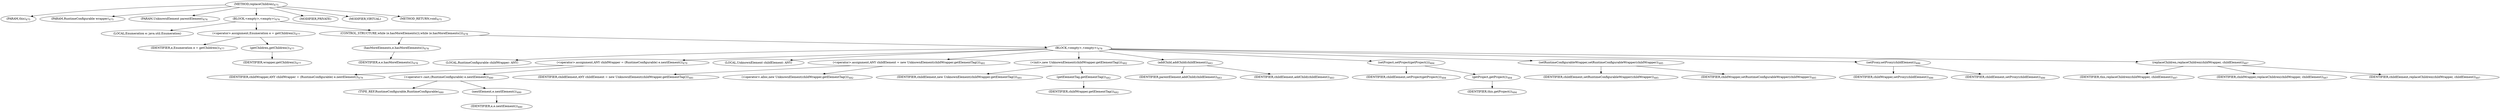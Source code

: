 digraph "replaceChildren" {  
"552" [label = <(METHOD,replaceChildren)<SUB>475</SUB>> ]
"54" [label = <(PARAM,this)<SUB>475</SUB>> ]
"553" [label = <(PARAM,RuntimeConfigurable wrapper)<SUB>475</SUB>> ]
"554" [label = <(PARAM,UnknownElement parentElement)<SUB>476</SUB>> ]
"555" [label = <(BLOCK,&lt;empty&gt;,&lt;empty&gt;)<SUB>476</SUB>> ]
"556" [label = <(LOCAL,Enumeration e: java.util.Enumeration)> ]
"557" [label = <(&lt;operator&gt;.assignment,Enumeration e = getChildren())<SUB>477</SUB>> ]
"558" [label = <(IDENTIFIER,e,Enumeration e = getChildren())<SUB>477</SUB>> ]
"559" [label = <(getChildren,getChildren())<SUB>477</SUB>> ]
"560" [label = <(IDENTIFIER,wrapper,getChildren())<SUB>477</SUB>> ]
"561" [label = <(CONTROL_STRUCTURE,while (e.hasMoreElements()),while (e.hasMoreElements()))<SUB>478</SUB>> ]
"562" [label = <(hasMoreElements,e.hasMoreElements())<SUB>478</SUB>> ]
"563" [label = <(IDENTIFIER,e,e.hasMoreElements())<SUB>478</SUB>> ]
"564" [label = <(BLOCK,&lt;empty&gt;,&lt;empty&gt;)<SUB>478</SUB>> ]
"565" [label = <(LOCAL,RuntimeConfigurable childWrapper: ANY)> ]
"566" [label = <(&lt;operator&gt;.assignment,ANY childWrapper = (RuntimeConfigurable) e.nextElement())<SUB>479</SUB>> ]
"567" [label = <(IDENTIFIER,childWrapper,ANY childWrapper = (RuntimeConfigurable) e.nextElement())<SUB>479</SUB>> ]
"568" [label = <(&lt;operator&gt;.cast,(RuntimeConfigurable) e.nextElement())<SUB>480</SUB>> ]
"569" [label = <(TYPE_REF,RuntimeConfigurable,RuntimeConfigurable)<SUB>480</SUB>> ]
"570" [label = <(nextElement,e.nextElement())<SUB>480</SUB>> ]
"571" [label = <(IDENTIFIER,e,e.nextElement())<SUB>480</SUB>> ]
"52" [label = <(LOCAL,UnknownElement childElement: ANY)> ]
"572" [label = <(&lt;operator&gt;.assignment,ANY childElement = new UnknownElement(childWrapper.getElementTag()))<SUB>481</SUB>> ]
"573" [label = <(IDENTIFIER,childElement,ANY childElement = new UnknownElement(childWrapper.getElementTag()))<SUB>481</SUB>> ]
"574" [label = <(&lt;operator&gt;.alloc,new UnknownElement(childWrapper.getElementTag()))<SUB>482</SUB>> ]
"575" [label = <(&lt;init&gt;,new UnknownElement(childWrapper.getElementTag()))<SUB>482</SUB>> ]
"51" [label = <(IDENTIFIER,childElement,new UnknownElement(childWrapper.getElementTag()))<SUB>481</SUB>> ]
"576" [label = <(getElementTag,getElementTag())<SUB>482</SUB>> ]
"577" [label = <(IDENTIFIER,childWrapper,getElementTag())<SUB>482</SUB>> ]
"578" [label = <(addChild,addChild(childElement))<SUB>483</SUB>> ]
"579" [label = <(IDENTIFIER,parentElement,addChild(childElement))<SUB>483</SUB>> ]
"580" [label = <(IDENTIFIER,childElement,addChild(childElement))<SUB>483</SUB>> ]
"581" [label = <(setProject,setProject(getProject()))<SUB>484</SUB>> ]
"582" [label = <(IDENTIFIER,childElement,setProject(getProject()))<SUB>484</SUB>> ]
"583" [label = <(getProject,getProject())<SUB>484</SUB>> ]
"53" [label = <(IDENTIFIER,this,getProject())<SUB>484</SUB>> ]
"584" [label = <(setRuntimeConfigurableWrapper,setRuntimeConfigurableWrapper(childWrapper))<SUB>485</SUB>> ]
"585" [label = <(IDENTIFIER,childElement,setRuntimeConfigurableWrapper(childWrapper))<SUB>485</SUB>> ]
"586" [label = <(IDENTIFIER,childWrapper,setRuntimeConfigurableWrapper(childWrapper))<SUB>485</SUB>> ]
"587" [label = <(setProxy,setProxy(childElement))<SUB>486</SUB>> ]
"588" [label = <(IDENTIFIER,childWrapper,setProxy(childElement))<SUB>486</SUB>> ]
"589" [label = <(IDENTIFIER,childElement,setProxy(childElement))<SUB>486</SUB>> ]
"590" [label = <(replaceChildren,replaceChildren(childWrapper, childElement))<SUB>487</SUB>> ]
"55" [label = <(IDENTIFIER,this,replaceChildren(childWrapper, childElement))<SUB>487</SUB>> ]
"591" [label = <(IDENTIFIER,childWrapper,replaceChildren(childWrapper, childElement))<SUB>487</SUB>> ]
"592" [label = <(IDENTIFIER,childElement,replaceChildren(childWrapper, childElement))<SUB>487</SUB>> ]
"593" [label = <(MODIFIER,PRIVATE)> ]
"594" [label = <(MODIFIER,VIRTUAL)> ]
"595" [label = <(METHOD_RETURN,void)<SUB>475</SUB>> ]
  "552" -> "54" 
  "552" -> "553" 
  "552" -> "554" 
  "552" -> "555" 
  "552" -> "593" 
  "552" -> "594" 
  "552" -> "595" 
  "555" -> "556" 
  "555" -> "557" 
  "555" -> "561" 
  "557" -> "558" 
  "557" -> "559" 
  "559" -> "560" 
  "561" -> "562" 
  "561" -> "564" 
  "562" -> "563" 
  "564" -> "565" 
  "564" -> "566" 
  "564" -> "52" 
  "564" -> "572" 
  "564" -> "575" 
  "564" -> "578" 
  "564" -> "581" 
  "564" -> "584" 
  "564" -> "587" 
  "564" -> "590" 
  "566" -> "567" 
  "566" -> "568" 
  "568" -> "569" 
  "568" -> "570" 
  "570" -> "571" 
  "572" -> "573" 
  "572" -> "574" 
  "575" -> "51" 
  "575" -> "576" 
  "576" -> "577" 
  "578" -> "579" 
  "578" -> "580" 
  "581" -> "582" 
  "581" -> "583" 
  "583" -> "53" 
  "584" -> "585" 
  "584" -> "586" 
  "587" -> "588" 
  "587" -> "589" 
  "590" -> "55" 
  "590" -> "591" 
  "590" -> "592" 
}

